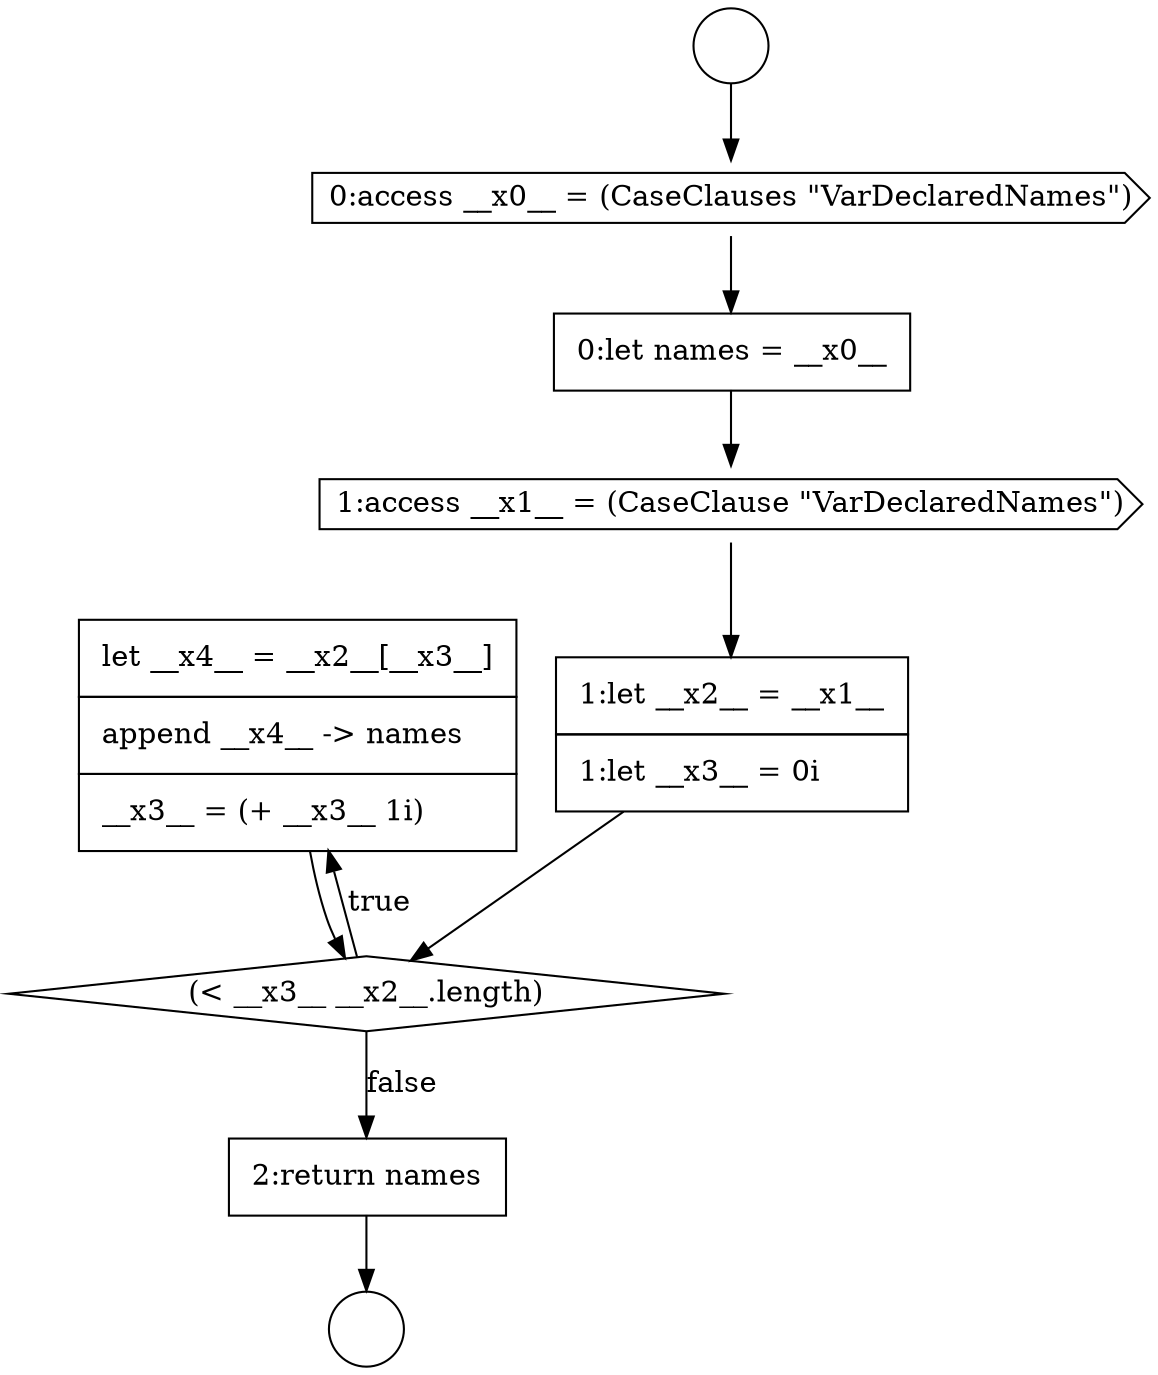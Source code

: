 digraph {
  node7467 [shape=none, margin=0, label=<<font color="black">
    <table border="0" cellborder="1" cellspacing="0" cellpadding="10">
      <tr><td align="left">let __x4__ = __x2__[__x3__]</td></tr>
      <tr><td align="left">append __x4__ -&gt; names</td></tr>
      <tr><td align="left">__x3__ = (+ __x3__ 1i)</td></tr>
    </table>
  </font>> color="black" fillcolor="white" style=filled]
  node7464 [shape=cds, label=<<font color="black">1:access __x1__ = (CaseClause &quot;VarDeclaredNames&quot;)</font>> color="black" fillcolor="white" style=filled]
  node7460 [shape=circle label=" " color="black" fillcolor="white" style=filled]
  node7468 [shape=none, margin=0, label=<<font color="black">
    <table border="0" cellborder="1" cellspacing="0" cellpadding="10">
      <tr><td align="left">2:return names</td></tr>
    </table>
  </font>> color="black" fillcolor="white" style=filled]
  node7463 [shape=none, margin=0, label=<<font color="black">
    <table border="0" cellborder="1" cellspacing="0" cellpadding="10">
      <tr><td align="left">0:let names = __x0__</td></tr>
    </table>
  </font>> color="black" fillcolor="white" style=filled]
  node7465 [shape=none, margin=0, label=<<font color="black">
    <table border="0" cellborder="1" cellspacing="0" cellpadding="10">
      <tr><td align="left">1:let __x2__ = __x1__</td></tr>
      <tr><td align="left">1:let __x3__ = 0i</td></tr>
    </table>
  </font>> color="black" fillcolor="white" style=filled]
  node7462 [shape=cds, label=<<font color="black">0:access __x0__ = (CaseClauses &quot;VarDeclaredNames&quot;)</font>> color="black" fillcolor="white" style=filled]
  node7466 [shape=diamond, label=<<font color="black">(&lt; __x3__ __x2__.length)</font>> color="black" fillcolor="white" style=filled]
  node7461 [shape=circle label=" " color="black" fillcolor="white" style=filled]
  node7465 -> node7466 [ color="black"]
  node7467 -> node7466 [ color="black"]
  node7466 -> node7467 [label=<<font color="black">true</font>> color="black"]
  node7466 -> node7468 [label=<<font color="black">false</font>> color="black"]
  node7462 -> node7463 [ color="black"]
  node7463 -> node7464 [ color="black"]
  node7460 -> node7462 [ color="black"]
  node7468 -> node7461 [ color="black"]
  node7464 -> node7465 [ color="black"]
}
